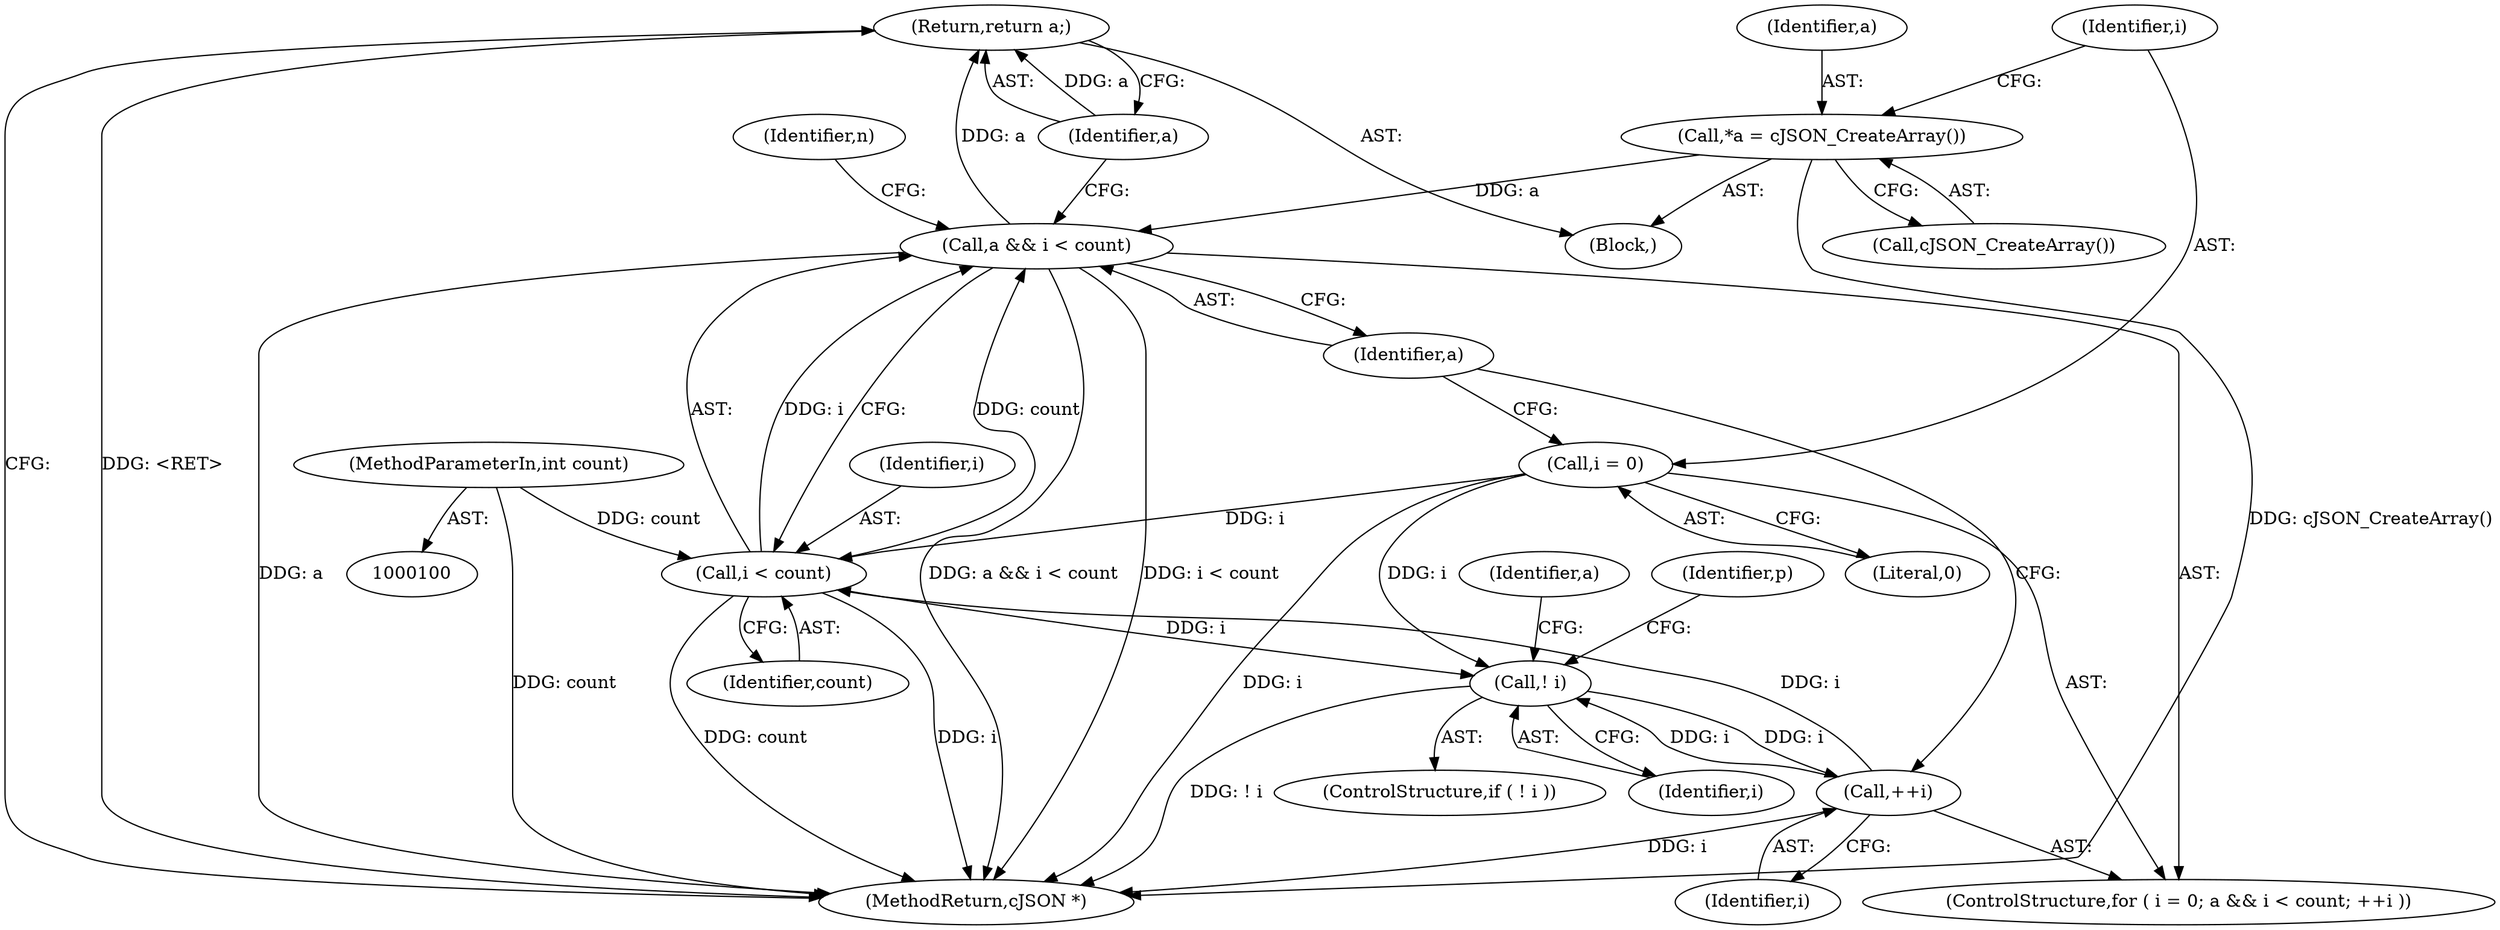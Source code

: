 digraph "1_iperf_91f2fa59e8ed80dfbf400add0164ee0e508e412a_9@pointer" {
"1000150" [label="(Return,return a;)"];
"1000151" [label="(Identifier,a)"];
"1000121" [label="(Call,a && i < count)"];
"1000114" [label="(Call,*a = cJSON_CreateArray())"];
"1000123" [label="(Call,i < count)"];
"1000126" [label="(Call,++i)"];
"1000136" [label="(Call,! i)"];
"1000118" [label="(Call,i = 0)"];
"1000102" [label="(MethodParameterIn,int count)"];
"1000135" [label="(ControlStructure,if ( ! i ))"];
"1000117" [label="(ControlStructure,for ( i = 0; a && i < count; ++i ))"];
"1000119" [label="(Identifier,i)"];
"1000122" [label="(Identifier,a)"];
"1000120" [label="(Literal,0)"];
"1000152" [label="(MethodReturn,cJSON *)"];
"1000140" [label="(Identifier,a)"];
"1000145" [label="(Identifier,p)"];
"1000151" [label="(Identifier,a)"];
"1000125" [label="(Identifier,count)"];
"1000150" [label="(Return,return a;)"];
"1000116" [label="(Call,cJSON_CreateArray())"];
"1000137" [label="(Identifier,i)"];
"1000127" [label="(Identifier,i)"];
"1000118" [label="(Call,i = 0)"];
"1000115" [label="(Identifier,a)"];
"1000121" [label="(Call,a && i < count)"];
"1000114" [label="(Call,*a = cJSON_CreateArray())"];
"1000123" [label="(Call,i < count)"];
"1000103" [label="(Block,)"];
"1000130" [label="(Identifier,n)"];
"1000124" [label="(Identifier,i)"];
"1000126" [label="(Call,++i)"];
"1000136" [label="(Call,! i)"];
"1000102" [label="(MethodParameterIn,int count)"];
"1000150" -> "1000103"  [label="AST: "];
"1000150" -> "1000151"  [label="CFG: "];
"1000151" -> "1000150"  [label="AST: "];
"1000152" -> "1000150"  [label="CFG: "];
"1000150" -> "1000152"  [label="DDG: <RET>"];
"1000151" -> "1000150"  [label="DDG: a"];
"1000121" -> "1000150"  [label="DDG: a"];
"1000151" -> "1000121"  [label="CFG: "];
"1000121" -> "1000117"  [label="AST: "];
"1000121" -> "1000122"  [label="CFG: "];
"1000121" -> "1000123"  [label="CFG: "];
"1000122" -> "1000121"  [label="AST: "];
"1000123" -> "1000121"  [label="AST: "];
"1000130" -> "1000121"  [label="CFG: "];
"1000121" -> "1000152"  [label="DDG: a && i < count"];
"1000121" -> "1000152"  [label="DDG: i < count"];
"1000121" -> "1000152"  [label="DDG: a"];
"1000114" -> "1000121"  [label="DDG: a"];
"1000123" -> "1000121"  [label="DDG: i"];
"1000123" -> "1000121"  [label="DDG: count"];
"1000114" -> "1000103"  [label="AST: "];
"1000114" -> "1000116"  [label="CFG: "];
"1000115" -> "1000114"  [label="AST: "];
"1000116" -> "1000114"  [label="AST: "];
"1000119" -> "1000114"  [label="CFG: "];
"1000114" -> "1000152"  [label="DDG: cJSON_CreateArray()"];
"1000123" -> "1000125"  [label="CFG: "];
"1000124" -> "1000123"  [label="AST: "];
"1000125" -> "1000123"  [label="AST: "];
"1000123" -> "1000152"  [label="DDG: count"];
"1000123" -> "1000152"  [label="DDG: i"];
"1000126" -> "1000123"  [label="DDG: i"];
"1000118" -> "1000123"  [label="DDG: i"];
"1000102" -> "1000123"  [label="DDG: count"];
"1000123" -> "1000136"  [label="DDG: i"];
"1000126" -> "1000117"  [label="AST: "];
"1000126" -> "1000127"  [label="CFG: "];
"1000127" -> "1000126"  [label="AST: "];
"1000122" -> "1000126"  [label="CFG: "];
"1000126" -> "1000152"  [label="DDG: i"];
"1000136" -> "1000126"  [label="DDG: i"];
"1000126" -> "1000136"  [label="DDG: i"];
"1000136" -> "1000135"  [label="AST: "];
"1000136" -> "1000137"  [label="CFG: "];
"1000137" -> "1000136"  [label="AST: "];
"1000140" -> "1000136"  [label="CFG: "];
"1000145" -> "1000136"  [label="CFG: "];
"1000136" -> "1000152"  [label="DDG: ! i"];
"1000118" -> "1000136"  [label="DDG: i"];
"1000118" -> "1000117"  [label="AST: "];
"1000118" -> "1000120"  [label="CFG: "];
"1000119" -> "1000118"  [label="AST: "];
"1000120" -> "1000118"  [label="AST: "];
"1000122" -> "1000118"  [label="CFG: "];
"1000118" -> "1000152"  [label="DDG: i"];
"1000102" -> "1000100"  [label="AST: "];
"1000102" -> "1000152"  [label="DDG: count"];
}
